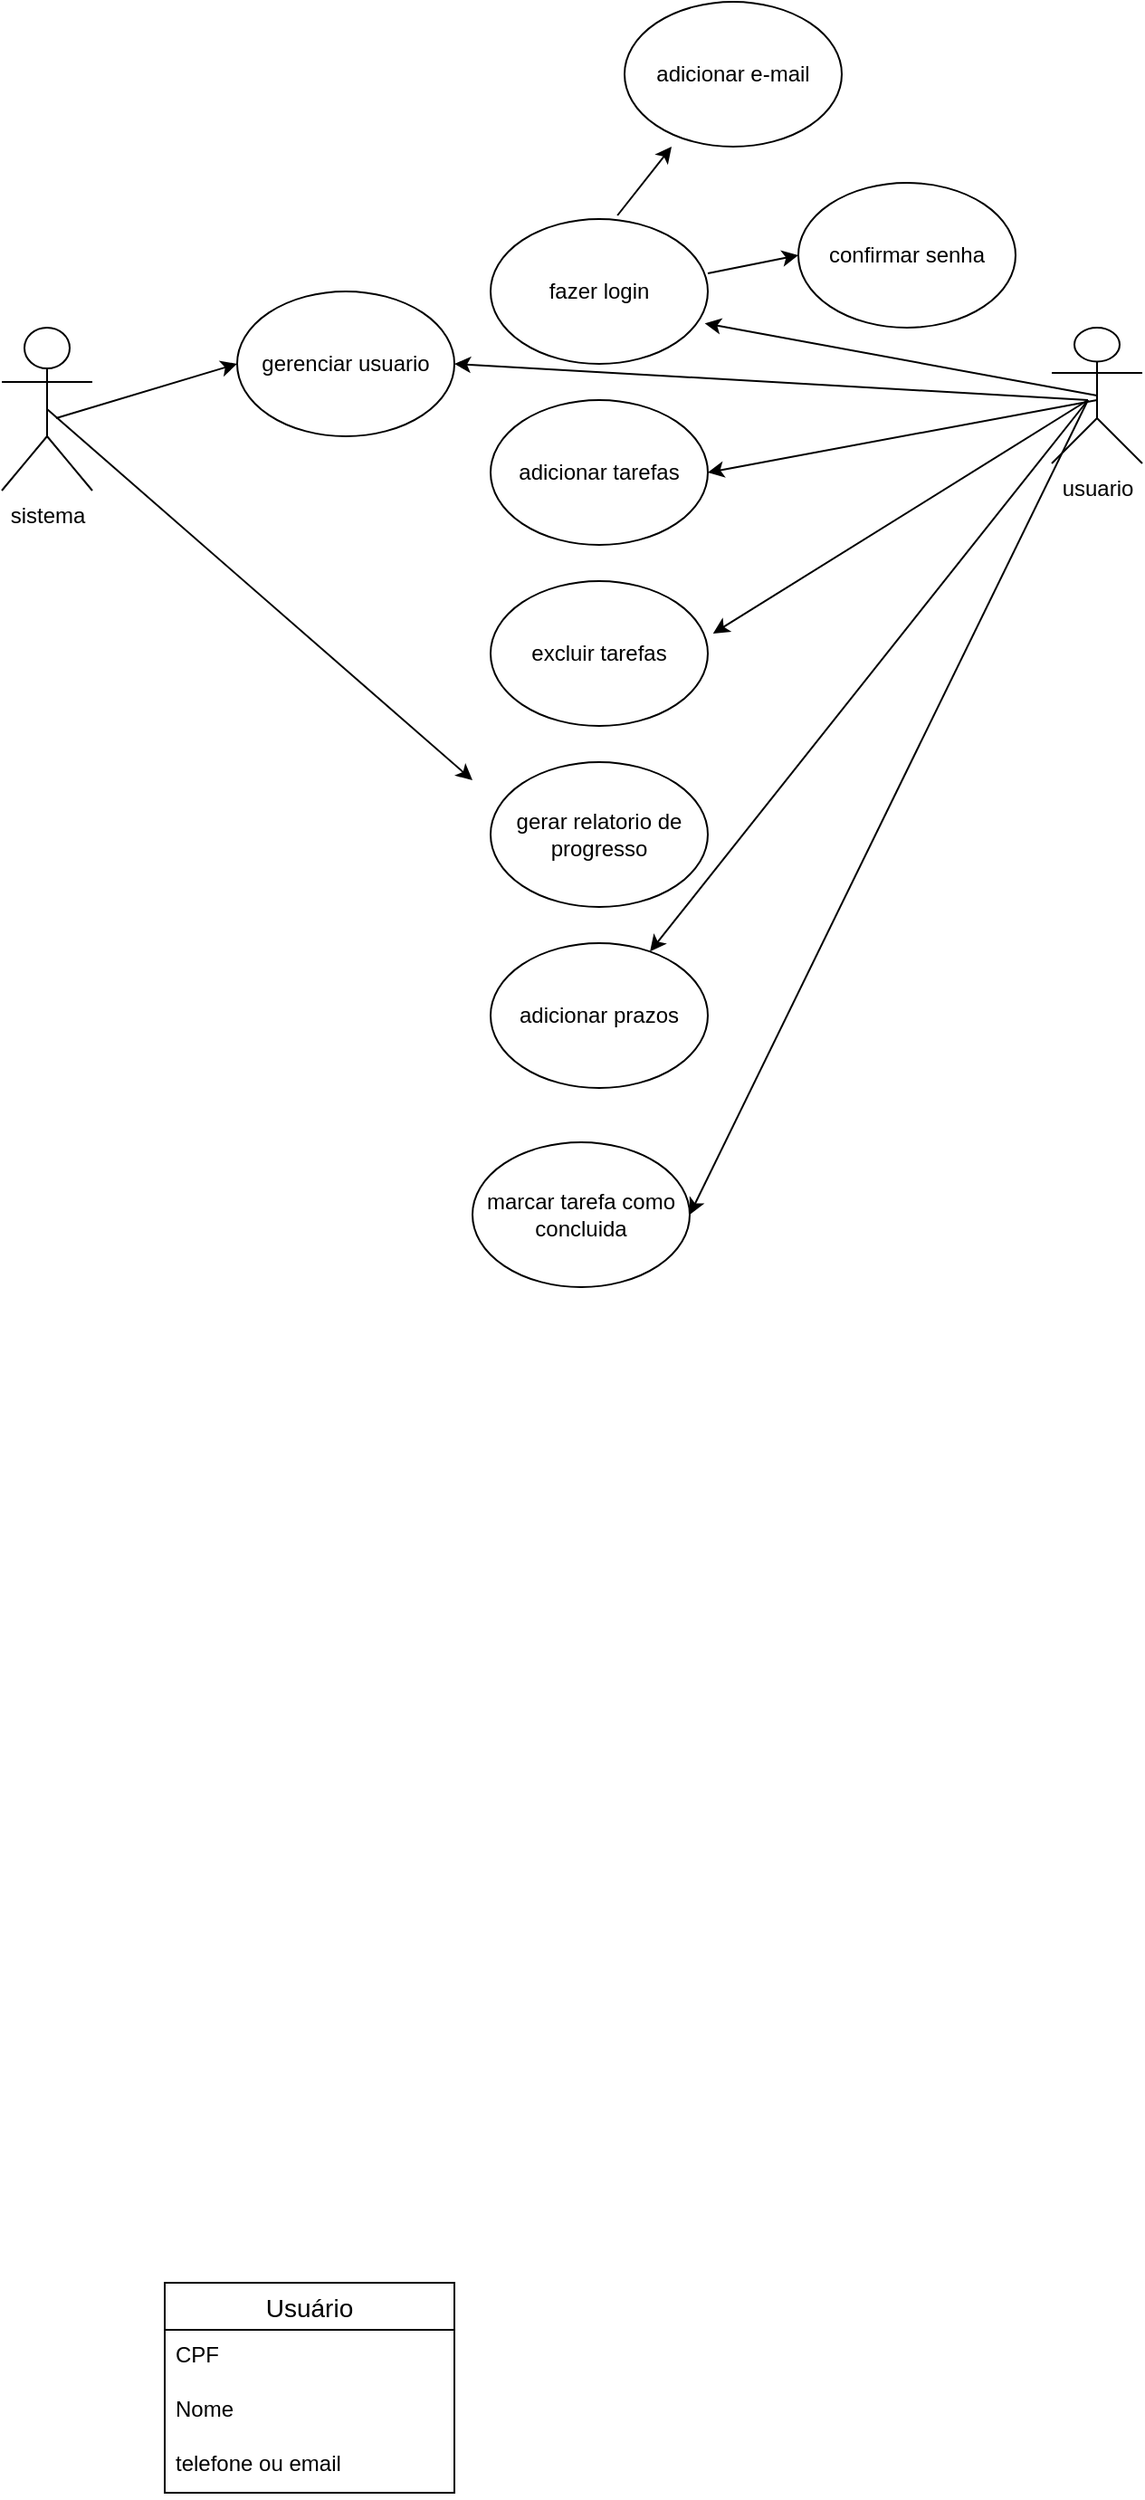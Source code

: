<mxfile version="26.0.16" pages="2">
  <diagram name="Página-1" id="vDNmRvSDKKbhQSMNga4E">
    <mxGraphModel dx="880" dy="460" grid="1" gridSize="10" guides="1" tooltips="1" connect="1" arrows="1" fold="1" page="1" pageScale="1" pageWidth="827" pageHeight="1169" math="0" shadow="0">
      <root>
        <mxCell id="0" />
        <mxCell id="1" parent="0" />
        <mxCell id="bCG8J4DTJ0kkA4FrQPj9-1" value="sistema" style="shape=umlActor;verticalLabelPosition=bottom;verticalAlign=top;html=1;outlineConnect=0;" vertex="1" parent="1">
          <mxGeometry x="70" y="200" width="50" height="90" as="geometry" />
        </mxCell>
        <mxCell id="bCG8J4DTJ0kkA4FrQPj9-2" value="usuario" style="shape=umlActor;verticalLabelPosition=bottom;verticalAlign=top;html=1;outlineConnect=0;" vertex="1" parent="1">
          <mxGeometry x="650" y="200" width="50" height="75" as="geometry" />
        </mxCell>
        <mxCell id="bCG8J4DTJ0kkA4FrQPj9-3" value="fazer login" style="ellipse;whiteSpace=wrap;html=1;" vertex="1" parent="1">
          <mxGeometry x="340" y="140" width="120" height="80" as="geometry" />
        </mxCell>
        <mxCell id="bCG8J4DTJ0kkA4FrQPj9-4" value="adicionar e-mail" style="ellipse;whiteSpace=wrap;html=1;" vertex="1" parent="1">
          <mxGeometry x="414" y="20" width="120" height="80" as="geometry" />
        </mxCell>
        <mxCell id="bCG8J4DTJ0kkA4FrQPj9-5" value="confirmar senha" style="ellipse;whiteSpace=wrap;html=1;" vertex="1" parent="1">
          <mxGeometry x="510" y="120" width="120" height="80" as="geometry" />
        </mxCell>
        <mxCell id="bCG8J4DTJ0kkA4FrQPj9-6" value="adicionar tarefas" style="ellipse;whiteSpace=wrap;html=1;" vertex="1" parent="1">
          <mxGeometry x="340" y="240" width="120" height="80" as="geometry" />
        </mxCell>
        <mxCell id="bCG8J4DTJ0kkA4FrQPj9-7" value="excluir tarefas" style="ellipse;whiteSpace=wrap;html=1;" vertex="1" parent="1">
          <mxGeometry x="340" y="340" width="120" height="80" as="geometry" />
        </mxCell>
        <mxCell id="bCG8J4DTJ0kkA4FrQPj9-8" value="gerar relatorio de progresso" style="ellipse;whiteSpace=wrap;html=1;" vertex="1" parent="1">
          <mxGeometry x="340" y="440" width="120" height="80" as="geometry" />
        </mxCell>
        <mxCell id="bCG8J4DTJ0kkA4FrQPj9-9" value="adicionar prazos" style="ellipse;whiteSpace=wrap;html=1;" vertex="1" parent="1">
          <mxGeometry x="340" y="540" width="120" height="80" as="geometry" />
        </mxCell>
        <mxCell id="bCG8J4DTJ0kkA4FrQPj9-10" value="marcar tarefa como concluida" style="ellipse;whiteSpace=wrap;html=1;" vertex="1" parent="1">
          <mxGeometry x="330" y="650" width="120" height="80" as="geometry" />
        </mxCell>
        <mxCell id="bCG8J4DTJ0kkA4FrQPj9-11" value="" style="endArrow=classic;html=1;rounded=0;exitX=0.584;exitY=-0.025;exitDx=0;exitDy=0;exitPerimeter=0;" edge="1" parent="1" source="bCG8J4DTJ0kkA4FrQPj9-3">
          <mxGeometry width="50" height="50" relative="1" as="geometry">
            <mxPoint x="400" y="130" as="sourcePoint" />
            <mxPoint x="440" y="100" as="targetPoint" />
          </mxGeometry>
        </mxCell>
        <mxCell id="bCG8J4DTJ0kkA4FrQPj9-12" value="" style="endArrow=classic;html=1;rounded=0;entryX=0;entryY=0.5;entryDx=0;entryDy=0;" edge="1" parent="1" target="bCG8J4DTJ0kkA4FrQPj9-5">
          <mxGeometry width="50" height="50" relative="1" as="geometry">
            <mxPoint x="460" y="170" as="sourcePoint" />
            <mxPoint x="510" y="120" as="targetPoint" />
          </mxGeometry>
        </mxCell>
        <mxCell id="bCG8J4DTJ0kkA4FrQPj9-13" value="" style="endArrow=classic;html=1;rounded=0;exitX=0.5;exitY=0.5;exitDx=0;exitDy=0;exitPerimeter=0;" edge="1" parent="1" source="bCG8J4DTJ0kkA4FrQPj9-1">
          <mxGeometry width="50" height="50" relative="1" as="geometry">
            <mxPoint x="120" y="253" as="sourcePoint" />
            <mxPoint x="330" y="450" as="targetPoint" />
          </mxGeometry>
        </mxCell>
        <mxCell id="bCG8J4DTJ0kkA4FrQPj9-14" value="" style="endArrow=classic;html=1;rounded=0;entryX=0.986;entryY=0.72;entryDx=0;entryDy=0;entryPerimeter=0;exitX=0.5;exitY=0.5;exitDx=0;exitDy=0;exitPerimeter=0;" edge="1" parent="1" source="bCG8J4DTJ0kkA4FrQPj9-2" target="bCG8J4DTJ0kkA4FrQPj9-3">
          <mxGeometry width="50" height="50" relative="1" as="geometry">
            <mxPoint x="660" y="240" as="sourcePoint" />
            <mxPoint x="470" y="200" as="targetPoint" />
          </mxGeometry>
        </mxCell>
        <mxCell id="bCG8J4DTJ0kkA4FrQPj9-15" value="" style="endArrow=classic;html=1;rounded=0;entryX=1;entryY=0.5;entryDx=0;entryDy=0;" edge="1" parent="1" target="bCG8J4DTJ0kkA4FrQPj9-6">
          <mxGeometry width="50" height="50" relative="1" as="geometry">
            <mxPoint x="675" y="240" as="sourcePoint" />
            <mxPoint x="640" y="240" as="targetPoint" />
          </mxGeometry>
        </mxCell>
        <mxCell id="bCG8J4DTJ0kkA4FrQPj9-17" value="" style="endArrow=classic;html=1;rounded=0;entryX=1.024;entryY=0.362;entryDx=0;entryDy=0;entryPerimeter=0;" edge="1" parent="1" target="bCG8J4DTJ0kkA4FrQPj9-7">
          <mxGeometry width="50" height="50" relative="1" as="geometry">
            <mxPoint x="670" y="240" as="sourcePoint" />
            <mxPoint x="640" y="230" as="targetPoint" />
          </mxGeometry>
        </mxCell>
        <mxCell id="bCG8J4DTJ0kkA4FrQPj9-18" value="" style="endArrow=classic;html=1;rounded=0;" edge="1" parent="1" target="bCG8J4DTJ0kkA4FrQPj9-9">
          <mxGeometry width="50" height="50" relative="1" as="geometry">
            <mxPoint x="670" y="240" as="sourcePoint" />
            <mxPoint x="510" y="460" as="targetPoint" />
          </mxGeometry>
        </mxCell>
        <mxCell id="bCG8J4DTJ0kkA4FrQPj9-19" value="gerenciar usuario" style="ellipse;whiteSpace=wrap;html=1;" vertex="1" parent="1">
          <mxGeometry x="200" y="180" width="120" height="80" as="geometry" />
        </mxCell>
        <mxCell id="bCG8J4DTJ0kkA4FrQPj9-20" value="" style="endArrow=classic;html=1;rounded=0;entryX=1;entryY=0.5;entryDx=0;entryDy=0;" edge="1" parent="1" target="bCG8J4DTJ0kkA4FrQPj9-19">
          <mxGeometry width="50" height="50" relative="1" as="geometry">
            <mxPoint x="670" y="240" as="sourcePoint" />
            <mxPoint x="670" y="190" as="targetPoint" />
          </mxGeometry>
        </mxCell>
        <mxCell id="bCG8J4DTJ0kkA4FrQPj9-22" value="" style="endArrow=classic;html=1;rounded=0;entryX=0;entryY=0.5;entryDx=0;entryDy=0;" edge="1" parent="1" target="bCG8J4DTJ0kkA4FrQPj9-19">
          <mxGeometry width="50" height="50" relative="1" as="geometry">
            <mxPoint x="100" y="250" as="sourcePoint" />
            <mxPoint x="150" y="200" as="targetPoint" />
          </mxGeometry>
        </mxCell>
        <mxCell id="bCG8J4DTJ0kkA4FrQPj9-24" value="" style="endArrow=classic;html=1;rounded=0;entryX=1;entryY=0.5;entryDx=0;entryDy=0;" edge="1" parent="1" target="bCG8J4DTJ0kkA4FrQPj9-10">
          <mxGeometry width="50" height="50" relative="1" as="geometry">
            <mxPoint x="670" y="240" as="sourcePoint" />
            <mxPoint x="570" y="513" as="targetPoint" />
          </mxGeometry>
        </mxCell>
        <mxCell id="_W3XGz23TsZWKbLA-0nt-6" value="Usuário" style="swimlane;fontStyle=0;childLayout=stackLayout;horizontal=1;startSize=26;horizontalStack=0;resizeParent=1;resizeParentMax=0;resizeLast=0;collapsible=1;marginBottom=0;align=center;fontSize=14;" vertex="1" parent="1">
          <mxGeometry x="160" y="1280" width="160" height="116" as="geometry" />
        </mxCell>
        <mxCell id="_W3XGz23TsZWKbLA-0nt-7" value="CPF" style="text;strokeColor=none;fillColor=none;spacingLeft=4;spacingRight=4;overflow=hidden;rotatable=0;points=[[0,0.5],[1,0.5]];portConstraint=eastwest;fontSize=12;whiteSpace=wrap;html=1;" vertex="1" parent="_W3XGz23TsZWKbLA-0nt-6">
          <mxGeometry y="26" width="160" height="30" as="geometry" />
        </mxCell>
        <mxCell id="_W3XGz23TsZWKbLA-0nt-8" value="Nome" style="text;strokeColor=none;fillColor=none;spacingLeft=4;spacingRight=4;overflow=hidden;rotatable=0;points=[[0,0.5],[1,0.5]];portConstraint=eastwest;fontSize=12;whiteSpace=wrap;html=1;" vertex="1" parent="_W3XGz23TsZWKbLA-0nt-6">
          <mxGeometry y="56" width="160" height="30" as="geometry" />
        </mxCell>
        <mxCell id="_W3XGz23TsZWKbLA-0nt-9" value="telefone ou email&lt;br&gt;&amp;nbsp; &amp;nbsp;&lt;div&gt;&lt;br/&gt;&lt;/div&gt;" style="text;strokeColor=none;fillColor=none;spacingLeft=4;spacingRight=4;overflow=hidden;rotatable=0;points=[[0,0.5],[1,0.5]];portConstraint=eastwest;fontSize=12;whiteSpace=wrap;html=1;" vertex="1" parent="_W3XGz23TsZWKbLA-0nt-6">
          <mxGeometry y="86" width="160" height="30" as="geometry" />
        </mxCell>
      </root>
    </mxGraphModel>
  </diagram>
  <diagram id="AP_8K8A-LyEcdYVYrjGP" name="Página-2">
    <mxGraphModel dx="880" dy="460" grid="1" gridSize="10" guides="1" tooltips="1" connect="1" arrows="1" fold="1" page="1" pageScale="1" pageWidth="827" pageHeight="1169" math="0" shadow="0">
      <root>
        <mxCell id="0" />
        <mxCell id="1" parent="0" />
        <mxCell id="VZgtbZjzcUIgWR-HtinS-1" value="usuário" style="swimlane;whiteSpace=wrap;html=1;" vertex="1" parent="1">
          <mxGeometry x="310" y="140" width="200" height="200" as="geometry">
            <mxRectangle x="310" y="140" width="140" height="30" as="alternateBounds" />
          </mxGeometry>
        </mxCell>
        <mxCell id="N3mLO8g3Jc7dhLxw-R64-1" value="List" style="swimlane;fontStyle=0;childLayout=stackLayout;horizontal=1;startSize=26;horizontalStack=0;resizeParent=1;resizeParentMax=0;resizeLast=0;collapsible=1;marginBottom=0;align=center;fontSize=14;" vertex="1" parent="1">
          <mxGeometry x="620" y="260" width="160" height="116" as="geometry" />
        </mxCell>
        <mxCell id="N3mLO8g3Jc7dhLxw-R64-2" value="Item 1" style="text;strokeColor=none;fillColor=none;spacingLeft=4;spacingRight=4;overflow=hidden;rotatable=0;points=[[0,0.5],[1,0.5]];portConstraint=eastwest;fontSize=12;whiteSpace=wrap;html=1;" vertex="1" parent="N3mLO8g3Jc7dhLxw-R64-1">
          <mxGeometry y="26" width="160" height="30" as="geometry" />
        </mxCell>
        <mxCell id="N3mLO8g3Jc7dhLxw-R64-3" value="Item 2" style="text;strokeColor=none;fillColor=none;spacingLeft=4;spacingRight=4;overflow=hidden;rotatable=0;points=[[0,0.5],[1,0.5]];portConstraint=eastwest;fontSize=12;whiteSpace=wrap;html=1;" vertex="1" parent="N3mLO8g3Jc7dhLxw-R64-1">
          <mxGeometry y="56" width="160" height="30" as="geometry" />
        </mxCell>
        <mxCell id="N3mLO8g3Jc7dhLxw-R64-4" value="Item 3" style="text;strokeColor=none;fillColor=none;spacingLeft=4;spacingRight=4;overflow=hidden;rotatable=0;points=[[0,0.5],[1,0.5]];portConstraint=eastwest;fontSize=12;whiteSpace=wrap;html=1;" vertex="1" parent="N3mLO8g3Jc7dhLxw-R64-1">
          <mxGeometry y="86" width="160" height="30" as="geometry" />
        </mxCell>
      </root>
    </mxGraphModel>
  </diagram>
</mxfile>
